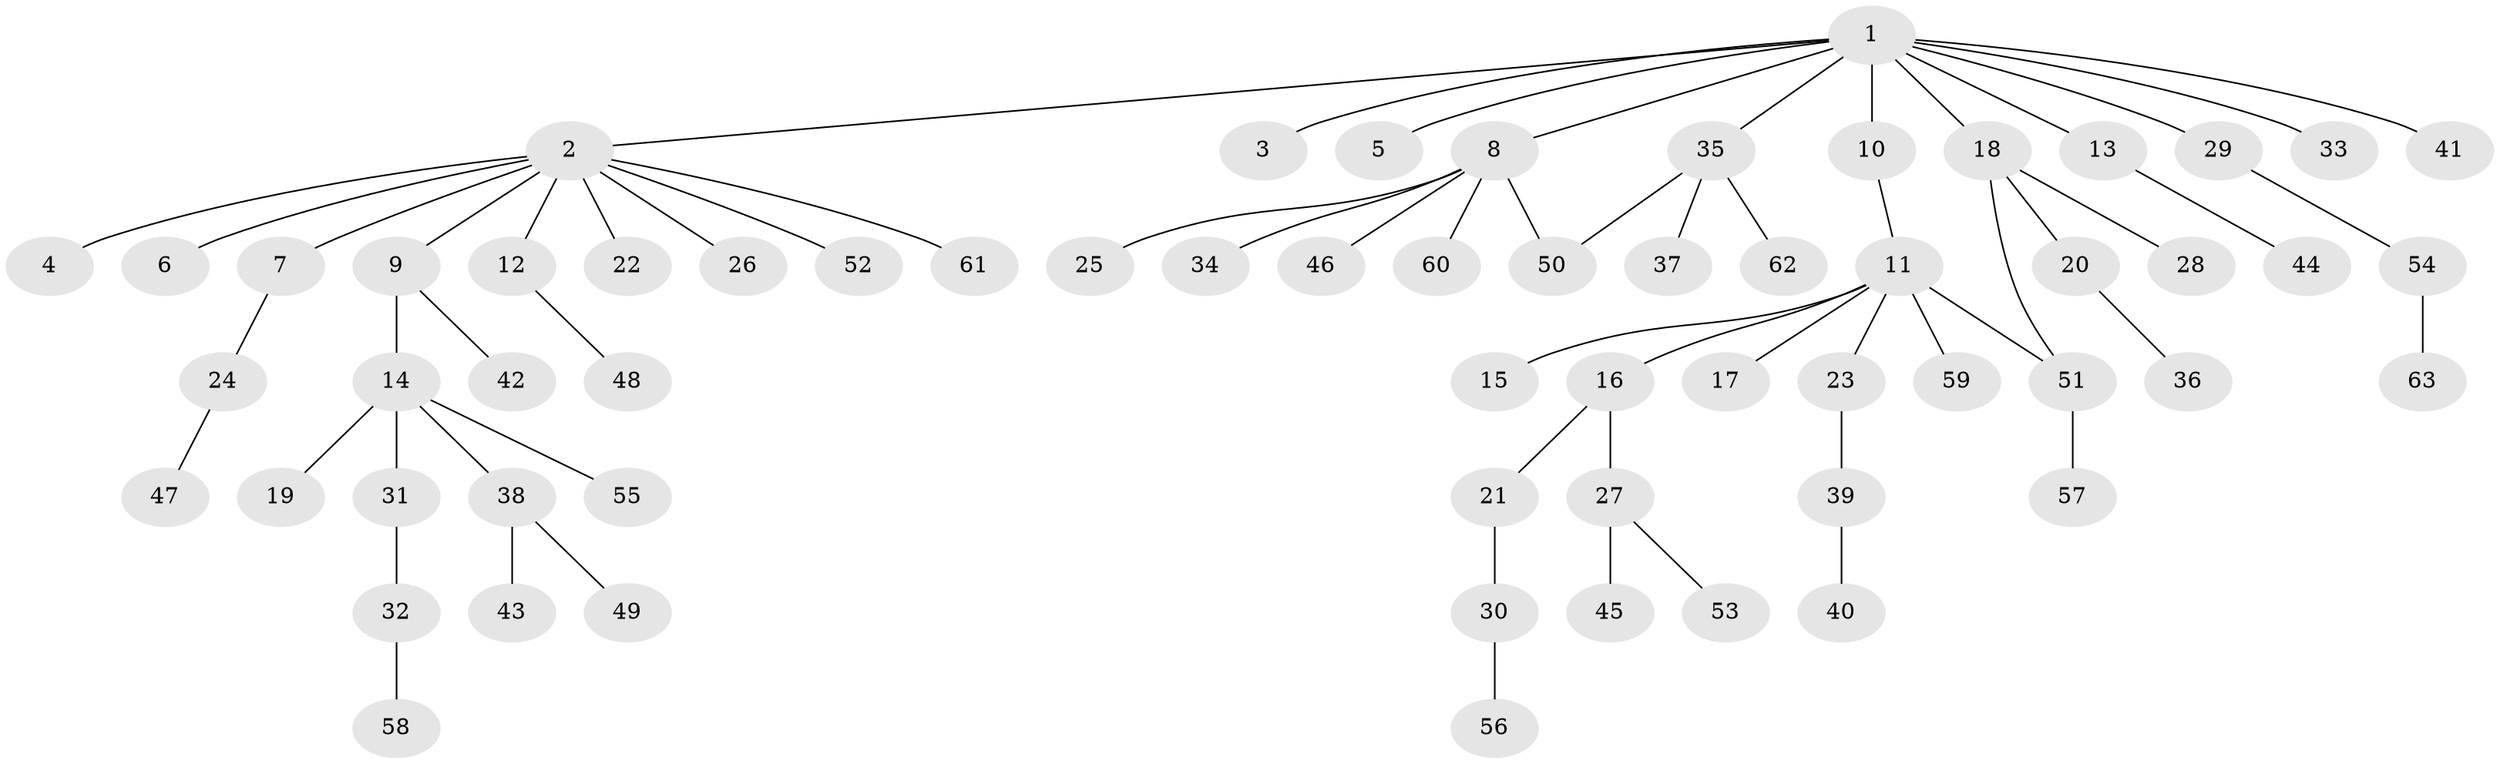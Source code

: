 // coarse degree distribution, {11: 0.02702702702702703, 10: 0.02702702702702703, 1: 0.6486486486486487, 2: 0.1891891891891892, 6: 0.02702702702702703, 3: 0.02702702702702703, 4: 0.05405405405405406}
// Generated by graph-tools (version 1.1) at 2025/18/03/04/25 18:18:17]
// undirected, 63 vertices, 64 edges
graph export_dot {
graph [start="1"]
  node [color=gray90,style=filled];
  1;
  2;
  3;
  4;
  5;
  6;
  7;
  8;
  9;
  10;
  11;
  12;
  13;
  14;
  15;
  16;
  17;
  18;
  19;
  20;
  21;
  22;
  23;
  24;
  25;
  26;
  27;
  28;
  29;
  30;
  31;
  32;
  33;
  34;
  35;
  36;
  37;
  38;
  39;
  40;
  41;
  42;
  43;
  44;
  45;
  46;
  47;
  48;
  49;
  50;
  51;
  52;
  53;
  54;
  55;
  56;
  57;
  58;
  59;
  60;
  61;
  62;
  63;
  1 -- 2;
  1 -- 3;
  1 -- 5;
  1 -- 8;
  1 -- 10;
  1 -- 13;
  1 -- 18;
  1 -- 29;
  1 -- 33;
  1 -- 35;
  1 -- 41;
  2 -- 4;
  2 -- 6;
  2 -- 7;
  2 -- 9;
  2 -- 12;
  2 -- 22;
  2 -- 26;
  2 -- 52;
  2 -- 61;
  7 -- 24;
  8 -- 25;
  8 -- 34;
  8 -- 46;
  8 -- 50;
  8 -- 60;
  9 -- 14;
  9 -- 42;
  10 -- 11;
  11 -- 15;
  11 -- 16;
  11 -- 17;
  11 -- 23;
  11 -- 51;
  11 -- 59;
  12 -- 48;
  13 -- 44;
  14 -- 19;
  14 -- 31;
  14 -- 38;
  14 -- 55;
  16 -- 21;
  16 -- 27;
  18 -- 20;
  18 -- 28;
  18 -- 51;
  20 -- 36;
  21 -- 30;
  23 -- 39;
  24 -- 47;
  27 -- 45;
  27 -- 53;
  29 -- 54;
  30 -- 56;
  31 -- 32;
  32 -- 58;
  35 -- 37;
  35 -- 50;
  35 -- 62;
  38 -- 43;
  38 -- 49;
  39 -- 40;
  51 -- 57;
  54 -- 63;
}
